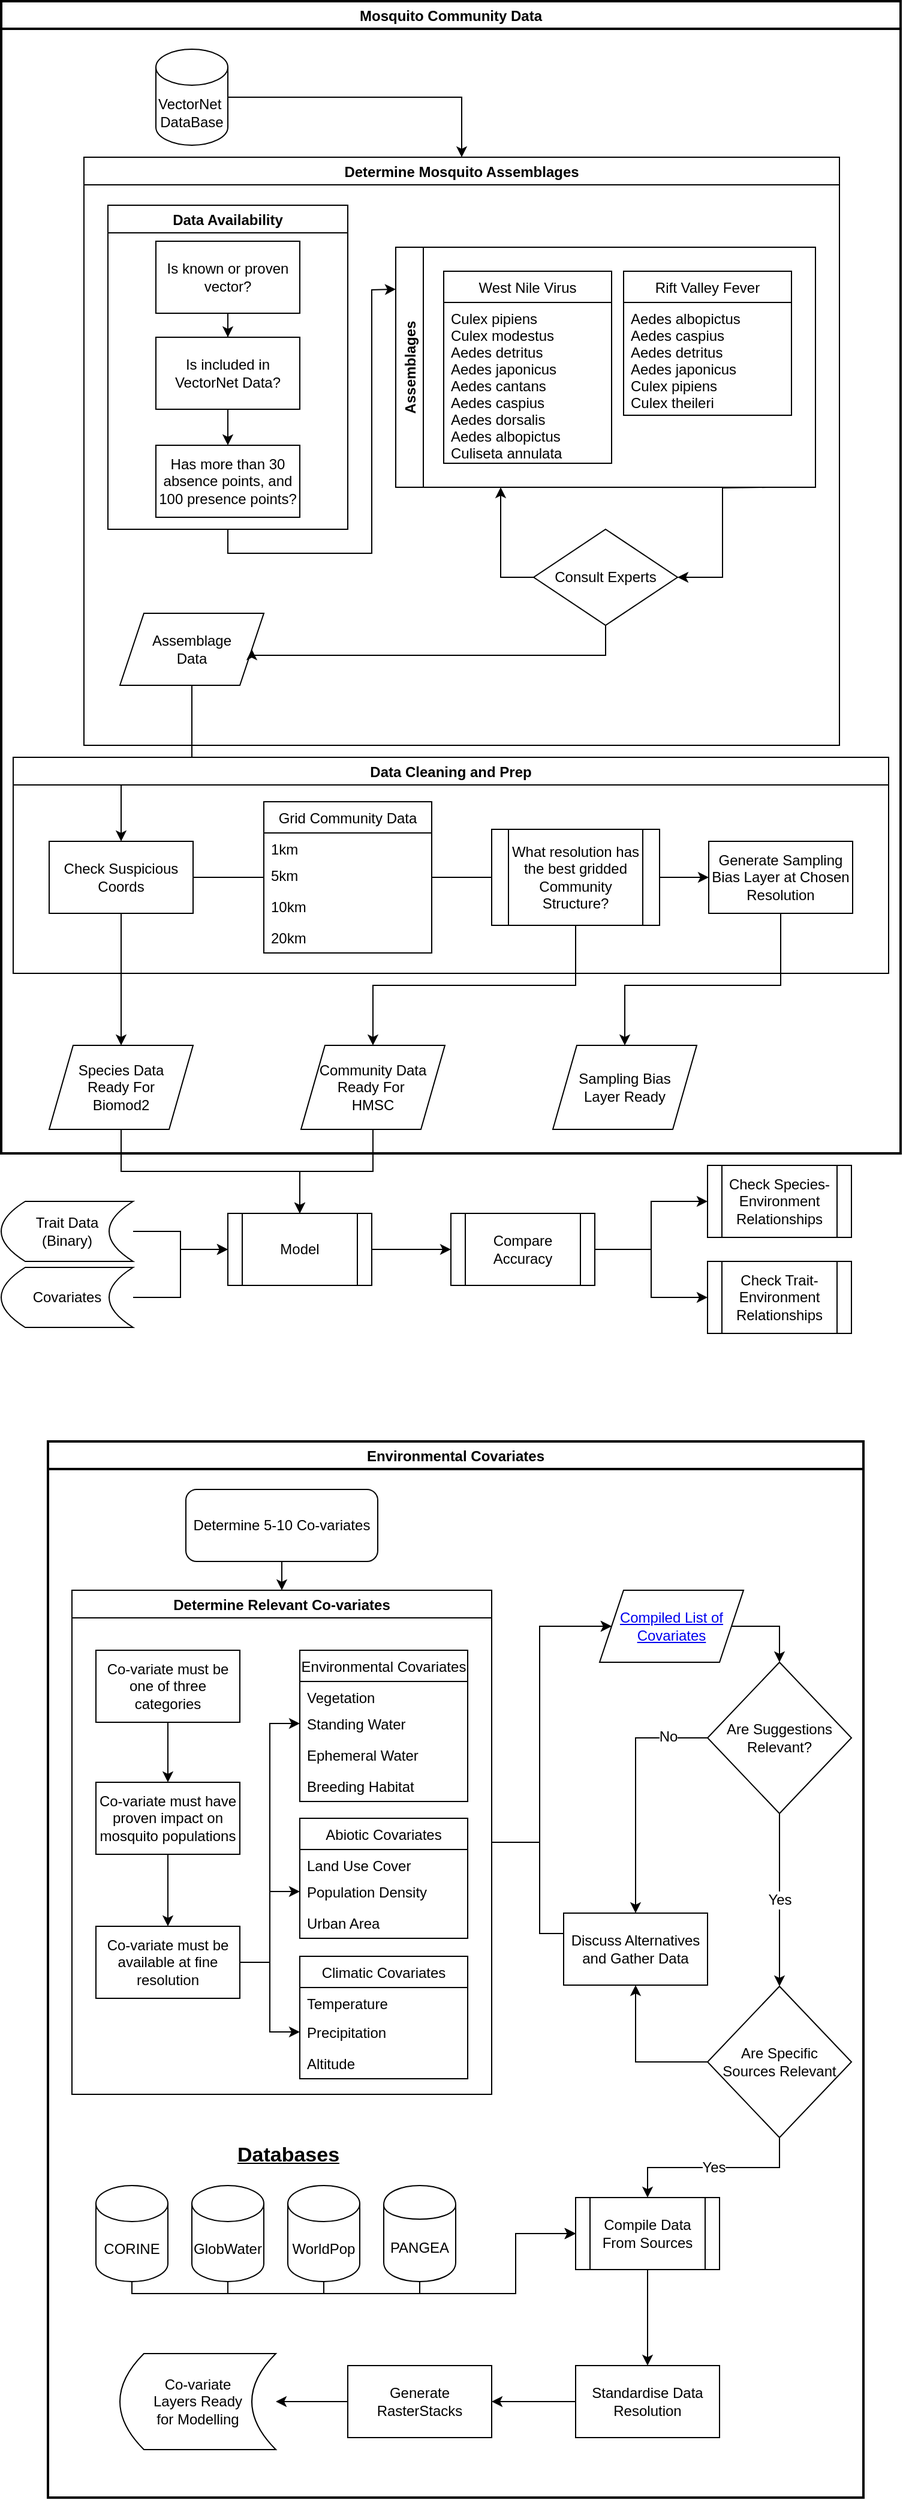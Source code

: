 <mxfile version="14.7.0" type="device"><diagram id="9rkLUrTwViaCw4u2QXCQ" name="Page-1"><mxGraphModel dx="6254" dy="1497" grid="1" gridSize="10" guides="1" tooltips="1" connect="1" arrows="1" fold="1" page="1" pageScale="1" pageWidth="827" pageHeight="1169" background="#FFFFFF" math="0" shadow="0"><root><mxCell id="0"/><mxCell id="1" parent="0"/><mxCell id="Rs-0spYJPoypgPx1Xu47-54" value="Mosquito Community Data" style="swimlane;strokeWidth=2;" parent="1" vertex="1"><mxGeometry x="-3269" y="40" width="750" height="960" as="geometry"/></mxCell><mxCell id="Rs-0spYJPoypgPx1Xu47-65" value="Determine Mosquito Assemblages" style="swimlane;" parent="Rs-0spYJPoypgPx1Xu47-54" vertex="1"><mxGeometry x="69" y="130" width="630" height="490" as="geometry"/></mxCell><mxCell id="Rs-0spYJPoypgPx1Xu47-75" style="edgeStyle=orthogonalEdgeStyle;rounded=0;orthogonalLoop=1;jettySize=auto;html=1;exitX=0.5;exitY=1;exitDx=0;exitDy=0;" parent="Rs-0spYJPoypgPx1Xu47-65" source="Rs-0spYJPoypgPx1Xu47-18" edge="1"><mxGeometry relative="1" as="geometry"><mxPoint x="260" y="110" as="targetPoint"/></mxGeometry></mxCell><mxCell id="Rs-0spYJPoypgPx1Xu47-18" value="Data Availability" style="swimlane;" parent="Rs-0spYJPoypgPx1Xu47-65" vertex="1"><mxGeometry x="20" y="40" width="200" height="270" as="geometry"/></mxCell><mxCell id="Rs-0spYJPoypgPx1Xu47-21" value="Is known or proven vector?" style="rounded=0;whiteSpace=wrap;html=1;" parent="Rs-0spYJPoypgPx1Xu47-18" vertex="1"><mxGeometry x="40" y="30" width="120" height="60" as="geometry"/></mxCell><mxCell id="Rs-0spYJPoypgPx1Xu47-24" value="Has more than 30 absence points, and 100 presence points?" style="whiteSpace=wrap;html=1;rounded=0;" parent="Rs-0spYJPoypgPx1Xu47-18" vertex="1"><mxGeometry x="40" y="200" width="120" height="60" as="geometry"/></mxCell><mxCell id="Rs-0spYJPoypgPx1Xu47-22" value="Is included in VectorNet Data?" style="whiteSpace=wrap;html=1;rounded=0;" parent="Rs-0spYJPoypgPx1Xu47-18" vertex="1"><mxGeometry x="40" y="110" width="120" height="60" as="geometry"/></mxCell><mxCell id="Rs-0spYJPoypgPx1Xu47-23" value="" style="edgeStyle=orthogonalEdgeStyle;rounded=0;orthogonalLoop=1;jettySize=auto;html=1;" parent="Rs-0spYJPoypgPx1Xu47-18" source="Rs-0spYJPoypgPx1Xu47-21" target="Rs-0spYJPoypgPx1Xu47-22" edge="1"><mxGeometry relative="1" as="geometry"/></mxCell><mxCell id="Rs-0spYJPoypgPx1Xu47-25" value="" style="edgeStyle=orthogonalEdgeStyle;rounded=0;orthogonalLoop=1;jettySize=auto;html=1;" parent="Rs-0spYJPoypgPx1Xu47-18" source="Rs-0spYJPoypgPx1Xu47-22" target="Rs-0spYJPoypgPx1Xu47-24" edge="1"><mxGeometry relative="1" as="geometry"/></mxCell><mxCell id="Rs-0spYJPoypgPx1Xu47-77" style="edgeStyle=orthogonalEdgeStyle;rounded=0;orthogonalLoop=1;jettySize=auto;html=1;entryX=1;entryY=0.5;entryDx=0;entryDy=0;" parent="Rs-0spYJPoypgPx1Xu47-65" target="Rs-0spYJPoypgPx1Xu47-76" edge="1"><mxGeometry relative="1" as="geometry"><mxPoint x="570" y="275" as="sourcePoint"/></mxGeometry></mxCell><mxCell id="Rs-0spYJPoypgPx1Xu47-33" value="Assemblages" style="swimlane;horizontal=0;" parent="Rs-0spYJPoypgPx1Xu47-65" vertex="1"><mxGeometry x="260" y="75" width="350" height="200" as="geometry"/></mxCell><mxCell id="Rs-0spYJPoypgPx1Xu47-11" value="West Nile Virus" style="swimlane;fontStyle=0;childLayout=stackLayout;horizontal=1;startSize=26;horizontalStack=0;resizeParent=1;resizeParentMax=0;resizeLast=0;collapsible=1;marginBottom=0;" parent="Rs-0spYJPoypgPx1Xu47-33" vertex="1"><mxGeometry x="40" y="20" width="140" height="160" as="geometry"/></mxCell><mxCell id="Rs-0spYJPoypgPx1Xu47-12" value="Culex pipiens&#10;Culex modestus&#10;Aedes detritus&#10;Aedes japonicus&#10;Aedes cantans&#10;Aedes caspius&#10;Aedes dorsalis&#10;Aedes albopictus&#10;Culiseta annulata" style="text;strokeColor=none;fillColor=none;align=left;verticalAlign=top;spacingLeft=4;spacingRight=4;overflow=hidden;rotatable=0;points=[[0,0.5],[1,0.5]];portConstraint=eastwest;" parent="Rs-0spYJPoypgPx1Xu47-11" vertex="1"><mxGeometry y="26" width="140" height="134" as="geometry"/></mxCell><mxCell id="Rs-0spYJPoypgPx1Xu47-6" value="Rift Valley Fever" style="swimlane;fontStyle=0;childLayout=stackLayout;horizontal=1;startSize=26;horizontalStack=0;resizeParent=1;resizeParentMax=0;resizeLast=0;collapsible=1;marginBottom=0;" parent="Rs-0spYJPoypgPx1Xu47-33" vertex="1"><mxGeometry x="190" y="20" width="140" height="120" as="geometry"/></mxCell><mxCell id="Rs-0spYJPoypgPx1Xu47-7" value="Aedes albopictus&#10;Aedes caspius&#10;Aedes detritus&#10;Aedes japonicus&#10;Culex pipiens&#10;Culex theileri" style="text;strokeColor=none;fillColor=none;align=left;verticalAlign=top;spacingLeft=4;spacingRight=4;overflow=hidden;rotatable=0;points=[[0,0.5],[1,0.5]];portConstraint=eastwest;" parent="Rs-0spYJPoypgPx1Xu47-6" vertex="1"><mxGeometry y="26" width="140" height="94" as="geometry"/></mxCell><mxCell id="Rs-0spYJPoypgPx1Xu47-82" style="edgeStyle=orthogonalEdgeStyle;rounded=0;orthogonalLoop=1;jettySize=auto;html=1;exitX=0;exitY=0.5;exitDx=0;exitDy=0;entryX=0.25;entryY=1;entryDx=0;entryDy=0;" parent="Rs-0spYJPoypgPx1Xu47-65" source="Rs-0spYJPoypgPx1Xu47-76" target="Rs-0spYJPoypgPx1Xu47-33" edge="1"><mxGeometry relative="1" as="geometry"/></mxCell><mxCell id="Rs-0spYJPoypgPx1Xu47-76" value="Consult Experts" style="rhombus;whiteSpace=wrap;html=1;" parent="Rs-0spYJPoypgPx1Xu47-65" vertex="1"><mxGeometry x="375" y="310" width="120" height="80" as="geometry"/></mxCell><mxCell id="Rs-0spYJPoypgPx1Xu47-84" value="Assemblage &lt;br&gt;Data" style="shape=parallelogram;perimeter=parallelogramPerimeter;whiteSpace=wrap;html=1;fixedSize=1;" parent="Rs-0spYJPoypgPx1Xu47-65" vertex="1"><mxGeometry x="30" y="380" width="120" height="60" as="geometry"/></mxCell><mxCell id="Rs-0spYJPoypgPx1Xu47-83" style="edgeStyle=orthogonalEdgeStyle;rounded=0;orthogonalLoop=1;jettySize=auto;html=1;exitX=0.5;exitY=1;exitDx=0;exitDy=0;entryX=1;entryY=0.5;entryDx=0;entryDy=0;" parent="Rs-0spYJPoypgPx1Xu47-65" source="Rs-0spYJPoypgPx1Xu47-76" target="Rs-0spYJPoypgPx1Xu47-84" edge="1"><mxGeometry relative="1" as="geometry"><mxPoint x="120.0" y="450" as="targetPoint"/><Array as="points"><mxPoint x="435" y="415"/></Array></mxGeometry></mxCell><mxCell id="Rs-0spYJPoypgPx1Xu47-72" style="edgeStyle=orthogonalEdgeStyle;rounded=0;orthogonalLoop=1;jettySize=auto;html=1;exitX=1;exitY=0.5;exitDx=0;exitDy=0;exitPerimeter=0;entryX=0.5;entryY=0;entryDx=0;entryDy=0;" parent="Rs-0spYJPoypgPx1Xu47-54" source="Rs-0spYJPoypgPx1Xu47-66" target="Rs-0spYJPoypgPx1Xu47-65" edge="1"><mxGeometry relative="1" as="geometry"/></mxCell><mxCell id="Rs-0spYJPoypgPx1Xu47-66" value="VectorNet&amp;nbsp;&lt;br&gt;DataBase" style="shape=cylinder3;whiteSpace=wrap;html=1;boundedLbl=1;backgroundOutline=1;size=15;" parent="Rs-0spYJPoypgPx1Xu47-54" vertex="1"><mxGeometry x="129" y="40" width="60" height="80" as="geometry"/></mxCell><mxCell id="Rs-0spYJPoypgPx1Xu47-85" style="edgeStyle=orthogonalEdgeStyle;rounded=0;orthogonalLoop=1;jettySize=auto;html=1;exitX=0.5;exitY=1;exitDx=0;exitDy=0;" parent="Rs-0spYJPoypgPx1Xu47-54" source="Rs-0spYJPoypgPx1Xu47-84" target="Rs-0spYJPoypgPx1Xu47-40" edge="1"><mxGeometry relative="1" as="geometry"/></mxCell><mxCell id="Rs-0spYJPoypgPx1Xu47-86" value="Data Cleaning and Prep" style="swimlane;" parent="Rs-0spYJPoypgPx1Xu47-54" vertex="1"><mxGeometry x="10" y="630" width="730" height="180" as="geometry"/></mxCell><mxCell id="Rs-0spYJPoypgPx1Xu47-40" value="Check Suspicious Coords" style="rounded=0;whiteSpace=wrap;html=1;" parent="Rs-0spYJPoypgPx1Xu47-86" vertex="1"><mxGeometry x="30" y="70" width="120" height="60" as="geometry"/></mxCell><mxCell id="Rs-0spYJPoypgPx1Xu47-61" value="Generate Sampling Bias Layer at Chosen Resolution" style="rounded=0;whiteSpace=wrap;html=1;" parent="Rs-0spYJPoypgPx1Xu47-86" vertex="1"><mxGeometry x="580" y="70" width="120" height="60" as="geometry"/></mxCell><mxCell id="Rs-0spYJPoypgPx1Xu47-42" value="Grid Community Data" style="swimlane;fontStyle=0;childLayout=stackLayout;horizontal=1;startSize=26;horizontalStack=0;resizeParent=1;resizeParentMax=0;resizeLast=0;collapsible=1;marginBottom=0;" parent="Rs-0spYJPoypgPx1Xu47-86" vertex="1"><mxGeometry x="209" y="37" width="140" height="126" as="geometry"/></mxCell><mxCell id="Rs-0spYJPoypgPx1Xu47-43" value="1km" style="text;strokeColor=none;fillColor=none;align=left;verticalAlign=top;spacingLeft=4;spacingRight=4;overflow=hidden;rotatable=0;points=[[0,0.5],[1,0.5]];portConstraint=eastwest;" parent="Rs-0spYJPoypgPx1Xu47-42" vertex="1"><mxGeometry y="26" width="140" height="22" as="geometry"/></mxCell><mxCell id="Rs-0spYJPoypgPx1Xu47-44" value="5km" style="text;strokeColor=none;fillColor=none;align=left;verticalAlign=top;spacingLeft=4;spacingRight=4;overflow=hidden;rotatable=0;points=[[0,0.5],[1,0.5]];portConstraint=eastwest;" parent="Rs-0spYJPoypgPx1Xu47-42" vertex="1"><mxGeometry y="48" width="140" height="26" as="geometry"/></mxCell><mxCell id="Rs-0spYJPoypgPx1Xu47-45" value="10km" style="text;strokeColor=none;fillColor=none;align=left;verticalAlign=top;spacingLeft=4;spacingRight=4;overflow=hidden;rotatable=0;points=[[0,0.5],[1,0.5]];portConstraint=eastwest;" parent="Rs-0spYJPoypgPx1Xu47-42" vertex="1"><mxGeometry y="74" width="140" height="26" as="geometry"/></mxCell><mxCell id="Rs-0spYJPoypgPx1Xu47-46" value="20km" style="text;strokeColor=none;fillColor=none;align=left;verticalAlign=top;spacingLeft=4;spacingRight=4;overflow=hidden;rotatable=0;points=[[0,0.5],[1,0.5]];portConstraint=eastwest;" parent="Rs-0spYJPoypgPx1Xu47-42" vertex="1"><mxGeometry y="100" width="140" height="26" as="geometry"/></mxCell><mxCell id="Rs-0spYJPoypgPx1Xu47-87" value="" style="edgeStyle=orthogonalEdgeStyle;rounded=0;orthogonalLoop=1;jettySize=auto;html=1;exitX=1;exitY=0.5;exitDx=0;exitDy=0;entryX=0;entryY=0.5;entryDx=0;entryDy=0;endArrow=none;" parent="Rs-0spYJPoypgPx1Xu47-86" source="Rs-0spYJPoypgPx1Xu47-40" target="Rs-0spYJPoypgPx1Xu47-42" edge="1"><mxGeometry relative="1" as="geometry"><mxPoint x="-672" y="110" as="sourcePoint"/><mxPoint x="-260" y="405" as="targetPoint"/></mxGeometry></mxCell><mxCell id="Xc2QYQU86_aoY-KS759M-2" value="" style="edgeStyle=orthogonalEdgeStyle;rounded=0;orthogonalLoop=1;jettySize=auto;html=1;" edge="1" parent="Rs-0spYJPoypgPx1Xu47-86" source="Rs-0spYJPoypgPx1Xu47-42"><mxGeometry relative="1" as="geometry"><mxPoint x="410" y="100" as="targetPoint"/></mxGeometry></mxCell><mxCell id="Xc2QYQU86_aoY-KS759M-6" style="edgeStyle=orthogonalEdgeStyle;rounded=0;orthogonalLoop=1;jettySize=auto;html=1;exitX=1;exitY=0.5;exitDx=0;exitDy=0;entryX=0;entryY=0.5;entryDx=0;entryDy=0;" edge="1" parent="Rs-0spYJPoypgPx1Xu47-86" source="Xc2QYQU86_aoY-KS759M-4" target="Rs-0spYJPoypgPx1Xu47-61"><mxGeometry relative="1" as="geometry"/></mxCell><mxCell id="Xc2QYQU86_aoY-KS759M-4" value="&lt;span&gt;What resolution has the best gridded Community Structure?&lt;/span&gt;" style="shape=process;whiteSpace=wrap;html=1;backgroundOutline=1;" vertex="1" parent="Rs-0spYJPoypgPx1Xu47-86"><mxGeometry x="399" y="60" width="140" height="80" as="geometry"/></mxCell><mxCell id="Rs-0spYJPoypgPx1Xu47-63" value="Sampling Bias &lt;br&gt;Layer Ready" style="shape=parallelogram;perimeter=parallelogramPerimeter;whiteSpace=wrap;html=1;fixedSize=1;" parent="Rs-0spYJPoypgPx1Xu47-54" vertex="1"><mxGeometry x="460" y="870" width="120" height="70" as="geometry"/></mxCell><mxCell id="Rs-0spYJPoypgPx1Xu47-52" value="Community Data Ready For&amp;nbsp;&lt;br&gt;HMSC" style="shape=parallelogram;perimeter=parallelogramPerimeter;whiteSpace=wrap;html=1;fixedSize=1;" parent="Rs-0spYJPoypgPx1Xu47-54" vertex="1"><mxGeometry x="250" y="870" width="120" height="70" as="geometry"/></mxCell><mxCell id="Rs-0spYJPoypgPx1Xu47-56" value="Species Data&lt;br&gt;Ready For &lt;br&gt;Biomod2" style="shape=parallelogram;perimeter=parallelogramPerimeter;whiteSpace=wrap;html=1;fixedSize=1;" parent="Rs-0spYJPoypgPx1Xu47-54" vertex="1"><mxGeometry x="40" y="870" width="120" height="70" as="geometry"/></mxCell><mxCell id="Rs-0spYJPoypgPx1Xu47-90" style="edgeStyle=orthogonalEdgeStyle;rounded=0;orthogonalLoop=1;jettySize=auto;html=1;exitX=0.5;exitY=1;exitDx=0;exitDy=0;entryX=0.5;entryY=0;entryDx=0;entryDy=0;" parent="Rs-0spYJPoypgPx1Xu47-54" source="Rs-0spYJPoypgPx1Xu47-40" target="Rs-0spYJPoypgPx1Xu47-56" edge="1"><mxGeometry relative="1" as="geometry"/></mxCell><mxCell id="Rs-0spYJPoypgPx1Xu47-92" style="edgeStyle=orthogonalEdgeStyle;rounded=0;orthogonalLoop=1;jettySize=auto;html=1;exitX=0.5;exitY=1;exitDx=0;exitDy=0;entryX=0.5;entryY=0;entryDx=0;entryDy=0;" parent="Rs-0spYJPoypgPx1Xu47-54" source="Rs-0spYJPoypgPx1Xu47-61" target="Rs-0spYJPoypgPx1Xu47-63" edge="1"><mxGeometry relative="1" as="geometry"><Array as="points"><mxPoint x="650" y="820"/><mxPoint x="520" y="820"/></Array></mxGeometry></mxCell><mxCell id="Xc2QYQU86_aoY-KS759M-5" style="edgeStyle=orthogonalEdgeStyle;rounded=0;orthogonalLoop=1;jettySize=auto;html=1;exitX=0.5;exitY=1;exitDx=0;exitDy=0;" edge="1" parent="Rs-0spYJPoypgPx1Xu47-54" source="Xc2QYQU86_aoY-KS759M-4" target="Rs-0spYJPoypgPx1Xu47-52"><mxGeometry relative="1" as="geometry"/></mxCell><mxCell id="zsW_mpJR2igmvl7YO29O-13" value="Environmental Covariates" style="swimlane;flipH=1;strokeWidth=2;" parent="1" vertex="1"><mxGeometry x="-3230" y="1240" width="680" height="880" as="geometry"/></mxCell><mxCell id="zsW_mpJR2igmvl7YO29O-15" value="Determine Relevant Co-variates" style="swimlane;" parent="zsW_mpJR2igmvl7YO29O-13" vertex="1"><mxGeometry x="20" y="124" width="350" height="420" as="geometry"/></mxCell><mxCell id="Rs-0spYJPoypgPx1Xu47-99" value="Abiotic Covariates" style="swimlane;fontStyle=0;childLayout=stackLayout;horizontal=1;startSize=26;horizontalStack=0;resizeParent=1;resizeParentMax=0;resizeLast=0;collapsible=1;marginBottom=0;" parent="zsW_mpJR2igmvl7YO29O-15" vertex="1"><mxGeometry x="190" y="190" width="140" height="100" as="geometry"/></mxCell><mxCell id="Rs-0spYJPoypgPx1Xu47-100" value="Land Use Cover " style="text;strokeColor=none;fillColor=none;align=left;verticalAlign=top;spacingLeft=4;spacingRight=4;overflow=hidden;rotatable=0;points=[[0,0.5],[1,0.5]];portConstraint=eastwest;" parent="Rs-0spYJPoypgPx1Xu47-99" vertex="1"><mxGeometry y="26" width="140" height="22" as="geometry"/></mxCell><mxCell id="Rs-0spYJPoypgPx1Xu47-101" value="Population Density" style="text;strokeColor=none;fillColor=none;align=left;verticalAlign=top;spacingLeft=4;spacingRight=4;overflow=hidden;rotatable=0;points=[[0,0.5],[1,0.5]];portConstraint=eastwest;" parent="Rs-0spYJPoypgPx1Xu47-99" vertex="1"><mxGeometry y="48" width="140" height="26" as="geometry"/></mxCell><mxCell id="Rs-0spYJPoypgPx1Xu47-102" value="Urban Area" style="text;strokeColor=none;fillColor=none;align=left;verticalAlign=top;spacingLeft=4;spacingRight=4;overflow=hidden;rotatable=0;points=[[0,0.5],[1,0.5]];portConstraint=eastwest;" parent="Rs-0spYJPoypgPx1Xu47-99" vertex="1"><mxGeometry y="74" width="140" height="26" as="geometry"/></mxCell><mxCell id="Rs-0spYJPoypgPx1Xu47-94" value="Environmental Covariates" style="swimlane;fontStyle=0;childLayout=stackLayout;horizontal=1;startSize=26;horizontalStack=0;resizeParent=1;resizeParentMax=0;resizeLast=0;collapsible=1;marginBottom=0;" parent="zsW_mpJR2igmvl7YO29O-15" vertex="1"><mxGeometry x="190" y="50" width="140" height="126" as="geometry"/></mxCell><mxCell id="Rs-0spYJPoypgPx1Xu47-95" value="Vegetation" style="text;strokeColor=none;fillColor=none;align=left;verticalAlign=top;spacingLeft=4;spacingRight=4;overflow=hidden;rotatable=0;points=[[0,0.5],[1,0.5]];portConstraint=eastwest;" parent="Rs-0spYJPoypgPx1Xu47-94" vertex="1"><mxGeometry y="26" width="140" height="22" as="geometry"/></mxCell><mxCell id="Rs-0spYJPoypgPx1Xu47-96" value="Standing Water" style="text;strokeColor=none;fillColor=none;align=left;verticalAlign=top;spacingLeft=4;spacingRight=4;overflow=hidden;rotatable=0;points=[[0,0.5],[1,0.5]];portConstraint=eastwest;" parent="Rs-0spYJPoypgPx1Xu47-94" vertex="1"><mxGeometry y="48" width="140" height="26" as="geometry"/></mxCell><mxCell id="Rs-0spYJPoypgPx1Xu47-97" value="Ephemeral Water" style="text;strokeColor=none;fillColor=none;align=left;verticalAlign=top;spacingLeft=4;spacingRight=4;overflow=hidden;rotatable=0;points=[[0,0.5],[1,0.5]];portConstraint=eastwest;" parent="Rs-0spYJPoypgPx1Xu47-94" vertex="1"><mxGeometry y="74" width="140" height="26" as="geometry"/></mxCell><mxCell id="Rs-0spYJPoypgPx1Xu47-98" value="Breeding Habitat" style="text;strokeColor=none;fillColor=none;align=left;verticalAlign=top;spacingLeft=4;spacingRight=4;overflow=hidden;rotatable=0;points=[[0,0.5],[1,0.5]];portConstraint=eastwest;" parent="Rs-0spYJPoypgPx1Xu47-94" vertex="1"><mxGeometry y="100" width="140" height="26" as="geometry"/></mxCell><mxCell id="zsW_mpJR2igmvl7YO29O-30" style="edgeStyle=orthogonalEdgeStyle;rounded=0;orthogonalLoop=1;jettySize=auto;html=1;exitX=0.5;exitY=1;exitDx=0;exitDy=0;" parent="zsW_mpJR2igmvl7YO29O-15" source="zsW_mpJR2igmvl7YO29O-26" target="zsW_mpJR2igmvl7YO29O-27" edge="1"><mxGeometry relative="1" as="geometry"/></mxCell><mxCell id="zsW_mpJR2igmvl7YO29O-26" value="Co-variate must have proven impact on mosquito populations" style="rounded=0;whiteSpace=wrap;html=1;" parent="zsW_mpJR2igmvl7YO29O-15" vertex="1"><mxGeometry x="20" y="160" width="120" height="60" as="geometry"/></mxCell><mxCell id="zsW_mpJR2igmvl7YO29O-41" style="edgeStyle=orthogonalEdgeStyle;rounded=0;orthogonalLoop=1;jettySize=auto;html=1;exitX=1;exitY=0.5;exitDx=0;exitDy=0;entryX=0;entryY=0.5;entryDx=0;entryDy=0;fontSize=12;" parent="zsW_mpJR2igmvl7YO29O-15" source="zsW_mpJR2igmvl7YO29O-27" target="zsW_mpJR2igmvl7YO29O-4" edge="1"><mxGeometry relative="1" as="geometry"/></mxCell><mxCell id="zsW_mpJR2igmvl7YO29O-42" style="edgeStyle=orthogonalEdgeStyle;rounded=0;orthogonalLoop=1;jettySize=auto;html=1;exitX=1;exitY=0.5;exitDx=0;exitDy=0;entryX=0;entryY=0.5;entryDx=0;entryDy=0;fontSize=12;" parent="zsW_mpJR2igmvl7YO29O-15" source="zsW_mpJR2igmvl7YO29O-27" target="Rs-0spYJPoypgPx1Xu47-101" edge="1"><mxGeometry relative="1" as="geometry"/></mxCell><mxCell id="zsW_mpJR2igmvl7YO29O-43" style="edgeStyle=orthogonalEdgeStyle;rounded=0;orthogonalLoop=1;jettySize=auto;html=1;exitX=1;exitY=0.5;exitDx=0;exitDy=0;entryX=0;entryY=0.5;entryDx=0;entryDy=0;fontSize=12;" parent="zsW_mpJR2igmvl7YO29O-15" source="zsW_mpJR2igmvl7YO29O-27" target="Rs-0spYJPoypgPx1Xu47-96" edge="1"><mxGeometry relative="1" as="geometry"/></mxCell><mxCell id="zsW_mpJR2igmvl7YO29O-27" value="Co-variate must be available at fine resolution" style="rounded=0;whiteSpace=wrap;html=1;" parent="zsW_mpJR2igmvl7YO29O-15" vertex="1"><mxGeometry x="20" y="280" width="120" height="60" as="geometry"/></mxCell><mxCell id="zsW_mpJR2igmvl7YO29O-29" style="edgeStyle=orthogonalEdgeStyle;rounded=0;orthogonalLoop=1;jettySize=auto;html=1;exitX=0.5;exitY=1;exitDx=0;exitDy=0;entryX=0.5;entryY=0;entryDx=0;entryDy=0;" parent="zsW_mpJR2igmvl7YO29O-15" source="zsW_mpJR2igmvl7YO29O-28" target="zsW_mpJR2igmvl7YO29O-26" edge="1"><mxGeometry relative="1" as="geometry"/></mxCell><mxCell id="zsW_mpJR2igmvl7YO29O-28" value="Co-variate must be one of three categories" style="rounded=0;whiteSpace=wrap;html=1;" parent="zsW_mpJR2igmvl7YO29O-15" vertex="1"><mxGeometry x="20" y="50" width="120" height="60" as="geometry"/></mxCell><mxCell id="zsW_mpJR2igmvl7YO29O-2" value="Climatic Covariates" style="swimlane;fontStyle=0;childLayout=stackLayout;horizontal=1;startSize=26;horizontalStack=0;resizeParent=1;resizeParentMax=0;resizeLast=0;collapsible=1;marginBottom=0;" parent="zsW_mpJR2igmvl7YO29O-15" vertex="1"><mxGeometry x="190" y="305" width="140" height="102" as="geometry"/></mxCell><mxCell id="zsW_mpJR2igmvl7YO29O-3" value="Temperature" style="text;strokeColor=none;fillColor=none;align=left;verticalAlign=top;spacingLeft=4;spacingRight=4;overflow=hidden;rotatable=0;points=[[0,0.5],[1,0.5]];portConstraint=eastwest;" parent="zsW_mpJR2igmvl7YO29O-2" vertex="1"><mxGeometry y="26" width="140" height="24" as="geometry"/></mxCell><mxCell id="zsW_mpJR2igmvl7YO29O-4" value="Precipitation" style="text;strokeColor=none;fillColor=none;align=left;verticalAlign=top;spacingLeft=4;spacingRight=4;overflow=hidden;rotatable=0;points=[[0,0.5],[1,0.5]];portConstraint=eastwest;" parent="zsW_mpJR2igmvl7YO29O-2" vertex="1"><mxGeometry y="50" width="140" height="26" as="geometry"/></mxCell><mxCell id="zsW_mpJR2igmvl7YO29O-5" value="Altitude" style="text;strokeColor=none;fillColor=none;align=left;verticalAlign=top;spacingLeft=4;spacingRight=4;overflow=hidden;rotatable=0;points=[[0,0.5],[1,0.5]];portConstraint=eastwest;" parent="zsW_mpJR2igmvl7YO29O-2" vertex="1"><mxGeometry y="76" width="140" height="26" as="geometry"/></mxCell><mxCell id="zsW_mpJR2igmvl7YO29O-23" style="edgeStyle=orthogonalEdgeStyle;rounded=0;orthogonalLoop=1;jettySize=auto;html=1;exitX=0.5;exitY=1;exitDx=0;exitDy=0;exitPerimeter=0;entryX=0;entryY=0.5;entryDx=0;entryDy=0;" parent="zsW_mpJR2igmvl7YO29O-13" source="zsW_mpJR2igmvl7YO29O-17" target="zsW_mpJR2igmvl7YO29O-20" edge="1"><mxGeometry relative="1" as="geometry"><Array as="points"><mxPoint x="150" y="710"/><mxPoint x="390" y="710"/><mxPoint x="390" y="660"/></Array></mxGeometry></mxCell><mxCell id="zsW_mpJR2igmvl7YO29O-17" value="GlobWater" style="shape=cylinder3;whiteSpace=wrap;html=1;boundedLbl=1;backgroundOutline=1;size=15;" parent="zsW_mpJR2igmvl7YO29O-13" vertex="1"><mxGeometry x="120" y="620" width="60" height="80" as="geometry"/></mxCell><mxCell id="zsW_mpJR2igmvl7YO29O-21" style="edgeStyle=orthogonalEdgeStyle;rounded=0;orthogonalLoop=1;jettySize=auto;html=1;exitX=0.5;exitY=1;exitDx=0;exitDy=0;entryX=0;entryY=0.5;entryDx=0;entryDy=0;" parent="zsW_mpJR2igmvl7YO29O-13" source="zsW_mpJR2igmvl7YO29O-19" target="zsW_mpJR2igmvl7YO29O-20" edge="1"><mxGeometry relative="1" as="geometry"><Array as="points"><mxPoint x="310" y="710"/><mxPoint x="390" y="710"/><mxPoint x="390" y="660"/></Array></mxGeometry></mxCell><mxCell id="zsW_mpJR2igmvl7YO29O-19" value="PANGEA" style="shape=cylinder;whiteSpace=wrap;html=1;boundedLbl=1;backgroundOutline=1;" parent="zsW_mpJR2igmvl7YO29O-13" vertex="1"><mxGeometry x="280" y="620" width="60" height="80" as="geometry"/></mxCell><mxCell id="zsW_mpJR2igmvl7YO29O-20" value="Compile Data From Sources" style="shape=process;whiteSpace=wrap;html=1;backgroundOutline=1;" parent="zsW_mpJR2igmvl7YO29O-13" vertex="1"><mxGeometry x="440" y="630" width="120" height="60" as="geometry"/></mxCell><mxCell id="zsW_mpJR2igmvl7YO29O-18" value="WorldPop" style="shape=cylinder3;whiteSpace=wrap;html=1;boundedLbl=1;backgroundOutline=1;size=15;" parent="zsW_mpJR2igmvl7YO29O-13" vertex="1"><mxGeometry x="200" y="620" width="60" height="80" as="geometry"/></mxCell><mxCell id="zsW_mpJR2igmvl7YO29O-34" style="edgeStyle=orthogonalEdgeStyle;rounded=0;orthogonalLoop=1;jettySize=auto;html=1;exitX=0.5;exitY=1;exitDx=0;exitDy=0;exitPerimeter=0;entryX=0;entryY=0.5;entryDx=0;entryDy=0;" parent="zsW_mpJR2igmvl7YO29O-13" source="zsW_mpJR2igmvl7YO29O-16" target="zsW_mpJR2igmvl7YO29O-20" edge="1"><mxGeometry relative="1" as="geometry"><Array as="points"><mxPoint x="70" y="710"/><mxPoint x="390" y="710"/><mxPoint x="390" y="660"/></Array></mxGeometry></mxCell><mxCell id="zsW_mpJR2igmvl7YO29O-16" value="CORINE" style="shape=cylinder3;whiteSpace=wrap;html=1;boundedLbl=1;backgroundOutline=1;size=15;" parent="zsW_mpJR2igmvl7YO29O-13" vertex="1"><mxGeometry x="40" y="620" width="60" height="80" as="geometry"/></mxCell><mxCell id="zsW_mpJR2igmvl7YO29O-22" style="edgeStyle=orthogonalEdgeStyle;rounded=0;orthogonalLoop=1;jettySize=auto;html=1;exitX=0.5;exitY=1;exitDx=0;exitDy=0;exitPerimeter=0;entryX=0;entryY=0.5;entryDx=0;entryDy=0;" parent="zsW_mpJR2igmvl7YO29O-13" source="zsW_mpJR2igmvl7YO29O-18" target="zsW_mpJR2igmvl7YO29O-20" edge="1"><mxGeometry relative="1" as="geometry"><mxPoint x="350" y="670" as="targetPoint"/><Array as="points"><mxPoint x="230" y="710"/><mxPoint x="390" y="710"/><mxPoint x="390" y="660"/></Array></mxGeometry></mxCell><mxCell id="Rs-0spYJPoypgPx1Xu47-93" value="Co-variate &lt;br&gt;Layers Ready &lt;br&gt;for Modelling" style="shape=dataStorage;whiteSpace=wrap;html=1;fixedSize=1;" parent="zsW_mpJR2igmvl7YO29O-13" vertex="1"><mxGeometry x="60" y="760" width="130" height="80" as="geometry"/></mxCell><mxCell id="zsW_mpJR2igmvl7YO29O-59" value="Generate RasterStacks" style="whiteSpace=wrap;html=1;" parent="zsW_mpJR2igmvl7YO29O-13" vertex="1"><mxGeometry x="250" y="770" width="120" height="60" as="geometry"/></mxCell><mxCell id="zsW_mpJR2igmvl7YO29O-62" style="edgeStyle=orthogonalEdgeStyle;rounded=0;orthogonalLoop=1;jettySize=auto;html=1;exitX=0;exitY=0.5;exitDx=0;exitDy=0;entryX=1;entryY=0.5;entryDx=0;entryDy=0;fontSize=12;" parent="zsW_mpJR2igmvl7YO29O-13" source="zsW_mpJR2igmvl7YO29O-59" target="Rs-0spYJPoypgPx1Xu47-93" edge="1"><mxGeometry relative="1" as="geometry"/></mxCell><mxCell id="zsW_mpJR2igmvl7YO29O-57" value="Standardise Data Resolution" style="whiteSpace=wrap;html=1;" parent="zsW_mpJR2igmvl7YO29O-13" vertex="1"><mxGeometry x="440" y="770" width="120" height="60" as="geometry"/></mxCell><mxCell id="zsW_mpJR2igmvl7YO29O-58" value="" style="edgeStyle=orthogonalEdgeStyle;rounded=0;orthogonalLoop=1;jettySize=auto;html=1;fontSize=12;" parent="zsW_mpJR2igmvl7YO29O-13" source="zsW_mpJR2igmvl7YO29O-20" target="zsW_mpJR2igmvl7YO29O-57" edge="1"><mxGeometry relative="1" as="geometry"/></mxCell><mxCell id="zsW_mpJR2igmvl7YO29O-60" value="" style="edgeStyle=orthogonalEdgeStyle;rounded=0;orthogonalLoop=1;jettySize=auto;html=1;fontSize=12;" parent="zsW_mpJR2igmvl7YO29O-13" source="zsW_mpJR2igmvl7YO29O-57" target="zsW_mpJR2igmvl7YO29O-59" edge="1"><mxGeometry relative="1" as="geometry"/></mxCell><mxCell id="zsW_mpJR2igmvl7YO29O-121" style="edgeStyle=orthogonalEdgeStyle;rounded=0;orthogonalLoop=1;jettySize=auto;html=1;exitX=1;exitY=0.5;exitDx=0;exitDy=0;entryX=0.5;entryY=0;entryDx=0;entryDy=0;fontSize=17;" parent="zsW_mpJR2igmvl7YO29O-13" source="zsW_mpJR2igmvl7YO29O-63" target="zsW_mpJR2igmvl7YO29O-65" edge="1"><mxGeometry relative="1" as="geometry"><Array as="points"><mxPoint x="610" y="154"/></Array></mxGeometry></mxCell><mxCell id="zsW_mpJR2igmvl7YO29O-63" value="&lt;span style=&quot;font-weight: normal&quot;&gt;&lt;a href=&quot;https://docs.google.com/spreadsheets/d/17-QuV_OMSS1nBtqSAV2hCl6mFyPWwl5DCQ5OI2cGDhU/edit?usp=sharing&quot;&gt;Compiled List of Covariates&lt;/a&gt;&lt;br&gt;&lt;/span&gt;" style="shape=parallelogram;perimeter=parallelogramPerimeter;whiteSpace=wrap;html=1;fixedSize=1;fontStyle=1;startSize=23;" parent="zsW_mpJR2igmvl7YO29O-13" vertex="1"><mxGeometry x="460" y="124" width="120" height="60" as="geometry"/></mxCell><mxCell id="zsW_mpJR2igmvl7YO29O-64" value="" style="edgeStyle=orthogonalEdgeStyle;rounded=0;orthogonalLoop=1;jettySize=auto;html=1;fontSize=12;" parent="zsW_mpJR2igmvl7YO29O-13" source="zsW_mpJR2igmvl7YO29O-15" target="zsW_mpJR2igmvl7YO29O-63" edge="1"><mxGeometry relative="1" as="geometry"><Array as="points"><mxPoint x="410" y="334"/><mxPoint x="410" y="154"/></Array></mxGeometry></mxCell><mxCell id="zsW_mpJR2igmvl7YO29O-113" style="edgeStyle=orthogonalEdgeStyle;rounded=0;orthogonalLoop=1;jettySize=auto;html=1;exitX=0;exitY=0.5;exitDx=0;exitDy=0;fontSize=12;" parent="zsW_mpJR2igmvl7YO29O-13" source="zsW_mpJR2igmvl7YO29O-65" target="zsW_mpJR2igmvl7YO29O-110" edge="1"><mxGeometry relative="1" as="geometry"/></mxCell><mxCell id="zsW_mpJR2igmvl7YO29O-114" value="No" style="edgeLabel;html=1;align=center;verticalAlign=middle;resizable=0;points=[];fontSize=12;" parent="zsW_mpJR2igmvl7YO29O-113" vertex="1" connectable="0"><mxGeometry x="-0.681" y="-1" relative="1" as="geometry"><mxPoint as="offset"/></mxGeometry></mxCell><mxCell id="zsW_mpJR2igmvl7YO29O-115" value="Yes" style="edgeStyle=orthogonalEdgeStyle;rounded=0;orthogonalLoop=1;jettySize=auto;html=1;exitX=0.5;exitY=1;exitDx=0;exitDy=0;entryX=0.5;entryY=0;entryDx=0;entryDy=0;fontSize=12;" parent="zsW_mpJR2igmvl7YO29O-13" source="zsW_mpJR2igmvl7YO29O-65" target="zsW_mpJR2igmvl7YO29O-107" edge="1"><mxGeometry relative="1" as="geometry"/></mxCell><mxCell id="zsW_mpJR2igmvl7YO29O-65" value="Are Suggestions Relevant?" style="rhombus;whiteSpace=wrap;html=1;fontSize=12;" parent="zsW_mpJR2igmvl7YO29O-13" vertex="1"><mxGeometry x="550" y="184" width="120" height="126" as="geometry"/></mxCell><mxCell id="zsW_mpJR2igmvl7YO29O-117" value="Yes" style="edgeStyle=orthogonalEdgeStyle;rounded=0;orthogonalLoop=1;jettySize=auto;html=1;exitX=0.5;exitY=1;exitDx=0;exitDy=0;fontSize=12;" parent="zsW_mpJR2igmvl7YO29O-13" source="zsW_mpJR2igmvl7YO29O-107" target="zsW_mpJR2igmvl7YO29O-20" edge="1"><mxGeometry relative="1" as="geometry"/></mxCell><mxCell id="zsW_mpJR2igmvl7YO29O-120" style="edgeStyle=orthogonalEdgeStyle;rounded=0;orthogonalLoop=1;jettySize=auto;html=1;exitX=0;exitY=0.5;exitDx=0;exitDy=0;fontSize=17;" parent="zsW_mpJR2igmvl7YO29O-13" source="zsW_mpJR2igmvl7YO29O-107" target="zsW_mpJR2igmvl7YO29O-110" edge="1"><mxGeometry relative="1" as="geometry"/></mxCell><mxCell id="zsW_mpJR2igmvl7YO29O-107" value="Are Specific &lt;br&gt;Sources Relevant" style="rhombus;whiteSpace=wrap;html=1;fontSize=12;" parent="zsW_mpJR2igmvl7YO29O-13" vertex="1"><mxGeometry x="550" y="454" width="120" height="126" as="geometry"/></mxCell><mxCell id="zsW_mpJR2igmvl7YO29O-109" style="edgeStyle=orthogonalEdgeStyle;rounded=0;orthogonalLoop=1;jettySize=auto;html=1;exitX=0.5;exitY=1;exitDx=0;exitDy=0;entryX=0.5;entryY=0;entryDx=0;entryDy=0;fontSize=12;" parent="zsW_mpJR2igmvl7YO29O-13" source="zsW_mpJR2igmvl7YO29O-108" target="zsW_mpJR2igmvl7YO29O-15" edge="1"><mxGeometry relative="1" as="geometry"/></mxCell><mxCell id="zsW_mpJR2igmvl7YO29O-108" value="Determine 5-10 Co-variates" style="rounded=1;whiteSpace=wrap;html=1;fontSize=12;" parent="zsW_mpJR2igmvl7YO29O-13" vertex="1"><mxGeometry x="115" y="40" width="160" height="60" as="geometry"/></mxCell><mxCell id="zsW_mpJR2igmvl7YO29O-112" style="edgeStyle=orthogonalEdgeStyle;rounded=0;orthogonalLoop=1;jettySize=auto;html=1;exitX=0;exitY=0.5;exitDx=0;exitDy=0;entryX=0;entryY=0.5;entryDx=0;entryDy=0;fontSize=12;" parent="zsW_mpJR2igmvl7YO29O-13" source="zsW_mpJR2igmvl7YO29O-110" target="zsW_mpJR2igmvl7YO29O-63" edge="1"><mxGeometry relative="1" as="geometry"><Array as="points"><mxPoint x="410" y="410"/><mxPoint x="410" y="154"/></Array></mxGeometry></mxCell><mxCell id="zsW_mpJR2igmvl7YO29O-110" value="Discuss Alternatives and Gather Data" style="rounded=0;whiteSpace=wrap;html=1;fontSize=12;" parent="zsW_mpJR2igmvl7YO29O-13" vertex="1"><mxGeometry x="430" y="393" width="120" height="60" as="geometry"/></mxCell><mxCell id="zsW_mpJR2igmvl7YO29O-118" value="&lt;b style=&quot;font-size: 17px;&quot;&gt;Databases&lt;/b&gt;" style="text;html=1;align=center;verticalAlign=middle;resizable=0;points=[];autosize=1;strokeColor=none;fontSize=17;fontStyle=4" parent="zsW_mpJR2igmvl7YO29O-13" vertex="1"><mxGeometry x="150" y="580" width="100" height="30" as="geometry"/></mxCell><mxCell id="Xc2QYQU86_aoY-KS759M-9" value="" style="edgeStyle=orthogonalEdgeStyle;rounded=0;orthogonalLoop=1;jettySize=auto;html=1;" edge="1" parent="1" source="Xc2QYQU86_aoY-KS759M-7" target="Xc2QYQU86_aoY-KS759M-8"><mxGeometry relative="1" as="geometry"/></mxCell><mxCell id="Xc2QYQU86_aoY-KS759M-7" value="Model" style="shape=process;whiteSpace=wrap;html=1;backgroundOutline=1;" vertex="1" parent="1"><mxGeometry x="-3080" y="1050" width="120" height="60" as="geometry"/></mxCell><mxCell id="Xc2QYQU86_aoY-KS759M-11" value="" style="edgeStyle=orthogonalEdgeStyle;rounded=0;orthogonalLoop=1;jettySize=auto;html=1;" edge="1" parent="1" source="Xc2QYQU86_aoY-KS759M-8" target="Xc2QYQU86_aoY-KS759M-10"><mxGeometry relative="1" as="geometry"/></mxCell><mxCell id="Xc2QYQU86_aoY-KS759M-13" style="edgeStyle=orthogonalEdgeStyle;rounded=0;orthogonalLoop=1;jettySize=auto;html=1;exitX=1;exitY=0.5;exitDx=0;exitDy=0;entryX=0;entryY=0.5;entryDx=0;entryDy=0;" edge="1" parent="1" source="Xc2QYQU86_aoY-KS759M-8" target="Xc2QYQU86_aoY-KS759M-12"><mxGeometry relative="1" as="geometry"/></mxCell><mxCell id="Xc2QYQU86_aoY-KS759M-8" value="Compare Accuracy" style="shape=process;whiteSpace=wrap;html=1;backgroundOutline=1;" vertex="1" parent="1"><mxGeometry x="-2894" y="1050" width="120" height="60" as="geometry"/></mxCell><mxCell id="Xc2QYQU86_aoY-KS759M-10" value="Check Species-Environment Relationships" style="shape=process;whiteSpace=wrap;html=1;backgroundOutline=1;" vertex="1" parent="1"><mxGeometry x="-2680" y="1010" width="120" height="60" as="geometry"/></mxCell><mxCell id="Xc2QYQU86_aoY-KS759M-12" value="Check Trait-Environment Relationships" style="shape=process;whiteSpace=wrap;html=1;backgroundOutline=1;" vertex="1" parent="1"><mxGeometry x="-2680" y="1090" width="120" height="60" as="geometry"/></mxCell><mxCell id="Xc2QYQU86_aoY-KS759M-14" style="edgeStyle=orthogonalEdgeStyle;rounded=0;orthogonalLoop=1;jettySize=auto;html=1;exitX=0.5;exitY=1;exitDx=0;exitDy=0;entryX=0.5;entryY=0;entryDx=0;entryDy=0;" edge="1" parent="1" source="Rs-0spYJPoypgPx1Xu47-56" target="Xc2QYQU86_aoY-KS759M-7"><mxGeometry relative="1" as="geometry"/></mxCell><mxCell id="Xc2QYQU86_aoY-KS759M-15" style="edgeStyle=orthogonalEdgeStyle;rounded=0;orthogonalLoop=1;jettySize=auto;html=1;exitX=0.5;exitY=1;exitDx=0;exitDy=0;" edge="1" parent="1" source="Rs-0spYJPoypgPx1Xu47-52" target="Xc2QYQU86_aoY-KS759M-7"><mxGeometry relative="1" as="geometry"/></mxCell><mxCell id="Xc2QYQU86_aoY-KS759M-17" value="" style="edgeStyle=orthogonalEdgeStyle;rounded=0;orthogonalLoop=1;jettySize=auto;html=1;" edge="1" parent="1" source="Xc2QYQU86_aoY-KS759M-16" target="Xc2QYQU86_aoY-KS759M-7"><mxGeometry relative="1" as="geometry"/></mxCell><mxCell id="Xc2QYQU86_aoY-KS759M-16" value="Trait Data&lt;br&gt;(Binary)" style="shape=dataStorage;whiteSpace=wrap;html=1;fixedSize=1;" vertex="1" parent="1"><mxGeometry x="-3269" y="1040" width="110" height="50" as="geometry"/></mxCell><mxCell id="Xc2QYQU86_aoY-KS759M-19" value="" style="edgeStyle=orthogonalEdgeStyle;rounded=0;orthogonalLoop=1;jettySize=auto;html=1;" edge="1" parent="1" source="Xc2QYQU86_aoY-KS759M-18" target="Xc2QYQU86_aoY-KS759M-7"><mxGeometry relative="1" as="geometry"/></mxCell><mxCell id="Xc2QYQU86_aoY-KS759M-18" value="Covariates" style="shape=dataStorage;whiteSpace=wrap;html=1;fixedSize=1;" vertex="1" parent="1"><mxGeometry x="-3269" y="1095" width="110" height="50" as="geometry"/></mxCell></root></mxGraphModel></diagram></mxfile>